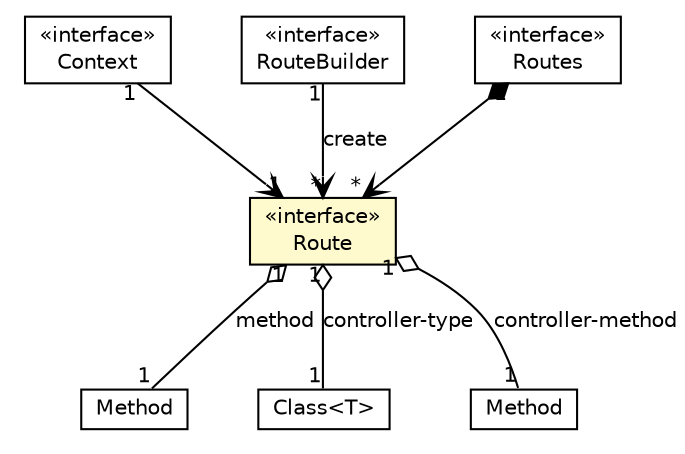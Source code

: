 #!/usr/local/bin/dot
#
# Class diagram 
# Generated by UMLGraph version R5_6-24-gf6e263 (http://www.umlgraph.org/)
#

digraph G {
	edge [fontname="Helvetica",fontsize=10,labelfontname="Helvetica",labelfontsize=10];
	node [fontname="Helvetica",fontsize=10,shape=plaintext];
	nodesep=0.25;
	ranksep=0.5;
	// io.werval.api.context.Context
	c33665 [label=<<table title="io.werval.api.context.Context" border="0" cellborder="1" cellspacing="0" cellpadding="2" port="p" href="../context/Context.html">
		<tr><td><table border="0" cellspacing="0" cellpadding="1">
<tr><td align="center" balign="center"> &#171;interface&#187; </td></tr>
<tr><td align="center" balign="center"> Context </td></tr>
		</table></td></tr>
		</table>>, URL="../context/Context.html", fontname="Helvetica", fontcolor="black", fontsize=10.0];
	// io.werval.api.http.Method
	c33699 [label=<<table title="io.werval.api.http.Method" border="0" cellborder="1" cellspacing="0" cellpadding="2" port="p" href="../http/Method.html">
		<tr><td><table border="0" cellspacing="0" cellpadding="1">
<tr><td align="center" balign="center"> Method </td></tr>
		</table></td></tr>
		</table>>, URL="../http/Method.html", fontname="Helvetica", fontcolor="black", fontsize=10.0];
	// io.werval.api.routes.Route
	c33731 [label=<<table title="io.werval.api.routes.Route" border="0" cellborder="1" cellspacing="0" cellpadding="2" port="p" bgcolor="lemonChiffon" href="./Route.html">
		<tr><td><table border="0" cellspacing="0" cellpadding="1">
<tr><td align="center" balign="center"> &#171;interface&#187; </td></tr>
<tr><td align="center" balign="center"> Route </td></tr>
		</table></td></tr>
		</table>>, URL="./Route.html", fontname="Helvetica", fontcolor="black", fontsize=10.0];
	// io.werval.api.routes.RouteBuilder
	c33732 [label=<<table title="io.werval.api.routes.RouteBuilder" border="0" cellborder="1" cellspacing="0" cellpadding="2" port="p" href="./RouteBuilder.html">
		<tr><td><table border="0" cellspacing="0" cellpadding="1">
<tr><td align="center" balign="center"> &#171;interface&#187; </td></tr>
<tr><td align="center" balign="center"> RouteBuilder </td></tr>
		</table></td></tr>
		</table>>, URL="./RouteBuilder.html", fontname="Helvetica", fontcolor="black", fontsize=10.0];
	// io.werval.api.routes.Routes
	c33735 [label=<<table title="io.werval.api.routes.Routes" border="0" cellborder="1" cellspacing="0" cellpadding="2" port="p" href="./Routes.html">
		<tr><td><table border="0" cellspacing="0" cellpadding="1">
<tr><td align="center" balign="center"> &#171;interface&#187; </td></tr>
<tr><td align="center" balign="center"> Routes </td></tr>
		</table></td></tr>
		</table>>, URL="./Routes.html", fontname="Helvetica", fontcolor="black", fontsize=10.0];
	// io.werval.api.context.Context NAVASSOC io.werval.api.routes.Route
	c33665:p -> c33731:p [taillabel="1", label="", headlabel="1", fontname="Helvetica", fontcolor="black", fontsize=10.0, color="black", arrowhead=open];
	// io.werval.api.routes.Route HAS io.werval.api.http.Method
	c33731:p -> c33699:p [taillabel="1", label="method", headlabel="1", fontname="Helvetica", fontcolor="black", fontsize=10.0, color="black", arrowhead=none, arrowtail=ediamond, dir=both];
	// io.werval.api.routes.Route HAS java.lang.Class<T>
	c33731:p -> c33844:p [taillabel="1", label="controller-type", headlabel="1", fontname="Helvetica", fontcolor="black", fontsize=10.0, color="black", arrowhead=none, arrowtail=ediamond, dir=both];
	// io.werval.api.routes.Route HAS java.lang.reflect.Method
	c33731:p -> c33845:p [taillabel="1", label="controller-method", headlabel="1", fontname="Helvetica", fontcolor="black", fontsize=10.0, color="black", arrowhead=none, arrowtail=ediamond, dir=both];
	// io.werval.api.routes.RouteBuilder NAVASSOC io.werval.api.routes.Route
	c33732:p -> c33731:p [taillabel="1", label="create", headlabel="*", fontname="Helvetica", fontcolor="black", fontsize=10.0, color="black", arrowhead=open];
	// io.werval.api.routes.Routes NAVCOMPOSED io.werval.api.routes.Route
	c33735:p -> c33731:p [taillabel="1", label="", headlabel="*", fontname="Helvetica", fontcolor="black", fontsize=10.0, color="black", arrowhead=open, arrowtail=diamond, dir=both];
	// java.lang.reflect.Method
	c33845 [label=<<table title="java.lang.reflect.Method" border="0" cellborder="1" cellspacing="0" cellpadding="2" port="p" href="http://docs.oracle.com/javase/8/docs/api/java/lang/reflect/Method.html">
		<tr><td><table border="0" cellspacing="0" cellpadding="1">
<tr><td align="center" balign="center"> Method </td></tr>
		</table></td></tr>
		</table>>, URL="http://docs.oracle.com/javase/8/docs/api/java/lang/reflect/Method.html", fontname="Helvetica", fontcolor="black", fontsize=10.0];
	// java.lang.Class<T>
	c33844 [label=<<table title="java.lang.Class" border="0" cellborder="1" cellspacing="0" cellpadding="2" port="p" href="http://docs.oracle.com/javase/8/docs/api/java/lang/Class.html">
		<tr><td><table border="0" cellspacing="0" cellpadding="1">
<tr><td align="center" balign="center"> Class&lt;T&gt; </td></tr>
		</table></td></tr>
		</table>>, URL="http://docs.oracle.com/javase/8/docs/api/java/lang/Class.html", fontname="Helvetica", fontcolor="black", fontsize=10.0];
}

